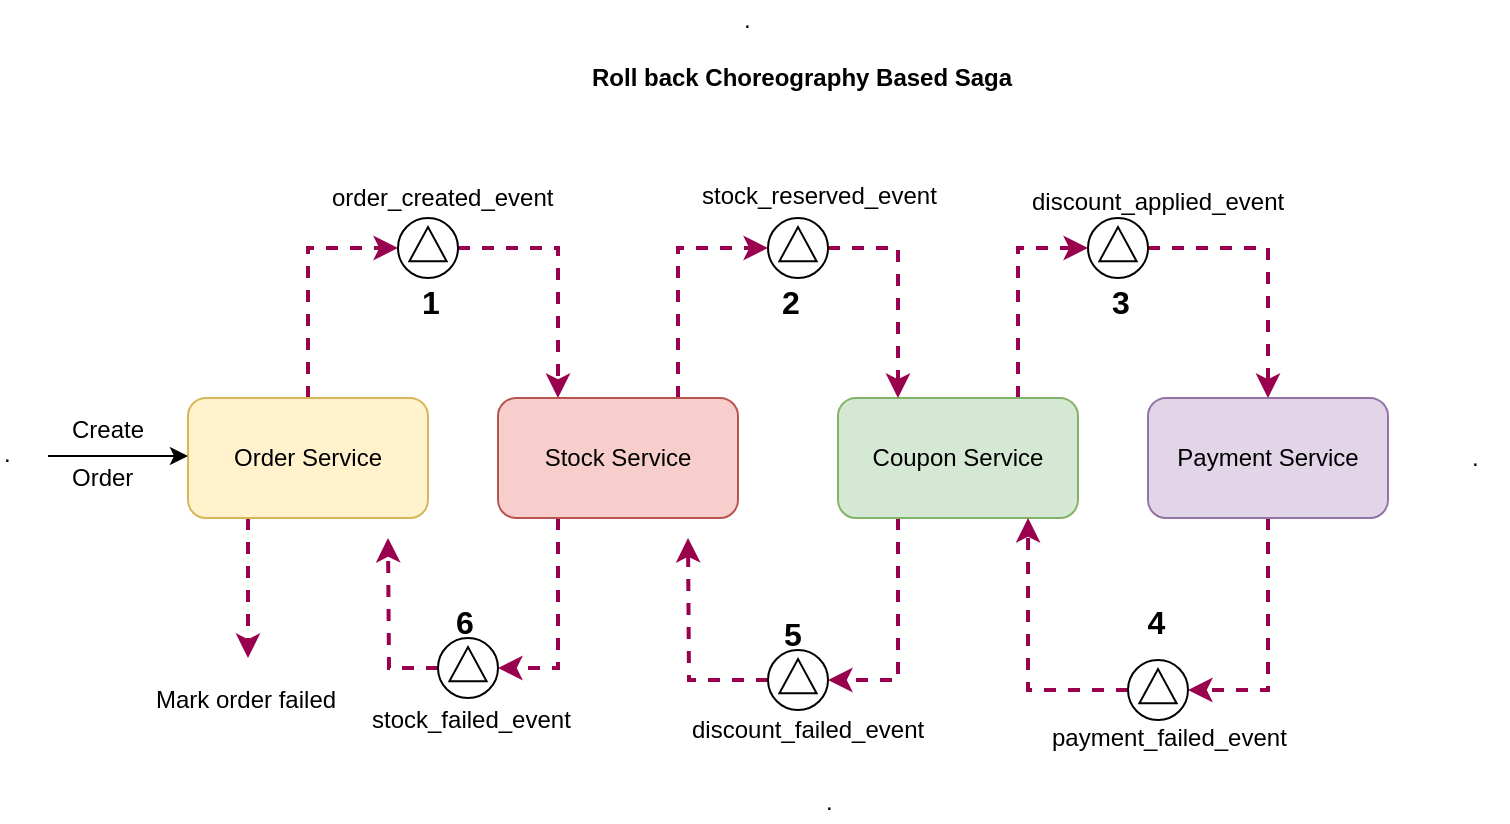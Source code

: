 <mxfile version="10.6.9" type="device"><diagram id="71lcVfkokeOcgrR0b74_" name="Page-1"><mxGraphModel dx="1620" dy="499" grid="1" gridSize="10" guides="1" tooltips="1" connect="1" arrows="1" fold="1" page="1" pageScale="1" pageWidth="827" pageHeight="1169" math="0" shadow="0"><root><mxCell id="0"/><mxCell id="1" parent="0"/><mxCell id="-5dte8vrekmTwR0OdwYh-12" style="edgeStyle=orthogonalEdgeStyle;rounded=0;orthogonalLoop=1;jettySize=auto;html=1;exitX=0.5;exitY=0;exitDx=0;exitDy=0;entryX=0;entryY=0.5;entryDx=0;entryDy=0;strokeColor=#99004D;strokeWidth=2;dashed=1;" parent="1" source="-5dte8vrekmTwR0OdwYh-1" target="-5dte8vrekmTwR0OdwYh-9" edge="1"><mxGeometry relative="1" as="geometry"/></mxCell><mxCell id="7aAwBDtFUuoOLiTneJaj-17" style="edgeStyle=orthogonalEdgeStyle;rounded=0;orthogonalLoop=1;jettySize=auto;html=1;exitX=0.25;exitY=1;exitDx=0;exitDy=0;dashed=1;strokeColor=#99004D;strokeWidth=2;" edge="1" parent="1" source="-5dte8vrekmTwR0OdwYh-1"><mxGeometry relative="1" as="geometry"><mxPoint x="110" y="410" as="targetPoint"/></mxGeometry></mxCell><mxCell id="-5dte8vrekmTwR0OdwYh-1" value="Order Service" style="rounded=1;whiteSpace=wrap;html=1;fillColor=#fff2cc;strokeColor=#d6b656;" parent="1" vertex="1"><mxGeometry x="80" y="280" width="120" height="60" as="geometry"/></mxCell><mxCell id="-5dte8vrekmTwR0OdwYh-19" style="edgeStyle=orthogonalEdgeStyle;rounded=0;orthogonalLoop=1;jettySize=auto;html=1;exitX=0.75;exitY=0;exitDx=0;exitDy=0;entryX=0;entryY=0.5;entryDx=0;entryDy=0;strokeColor=#99004D;strokeWidth=2;dashed=1;" parent="1" source="-5dte8vrekmTwR0OdwYh-2" target="-5dte8vrekmTwR0OdwYh-8" edge="1"><mxGeometry relative="1" as="geometry"/></mxCell><mxCell id="7aAwBDtFUuoOLiTneJaj-5" style="edgeStyle=orthogonalEdgeStyle;rounded=0;orthogonalLoop=1;jettySize=auto;html=1;exitX=0.25;exitY=1;exitDx=0;exitDy=0;entryX=1;entryY=0.5;entryDx=0;entryDy=0;dashed=1;strokeColor=#99004D;strokeWidth=2;" edge="1" parent="1" source="-5dte8vrekmTwR0OdwYh-2" target="7aAwBDtFUuoOLiTneJaj-4"><mxGeometry relative="1" as="geometry"/></mxCell><mxCell id="-5dte8vrekmTwR0OdwYh-2" value="Coupon Service" style="rounded=1;whiteSpace=wrap;html=1;fillColor=#d5e8d4;strokeColor=#82b366;" parent="1" vertex="1"><mxGeometry x="405" y="280" width="120" height="60" as="geometry"/></mxCell><mxCell id="-5dte8vrekmTwR0OdwYh-16" style="edgeStyle=orthogonalEdgeStyle;rounded=0;orthogonalLoop=1;jettySize=auto;html=1;exitX=0.75;exitY=0;exitDx=0;exitDy=0;entryX=0;entryY=0.5;entryDx=0;entryDy=0;strokeColor=#99004D;strokeWidth=2;dashed=1;" parent="1" source="-5dte8vrekmTwR0OdwYh-3" target="-5dte8vrekmTwR0OdwYh-10" edge="1"><mxGeometry relative="1" as="geometry"/></mxCell><mxCell id="7aAwBDtFUuoOLiTneJaj-11" style="edgeStyle=orthogonalEdgeStyle;rounded=0;orthogonalLoop=1;jettySize=auto;html=1;exitX=0.25;exitY=1;exitDx=0;exitDy=0;entryX=1;entryY=0.5;entryDx=0;entryDy=0;dashed=1;strokeColor=#99004D;strokeWidth=2;" edge="1" parent="1" source="-5dte8vrekmTwR0OdwYh-3" target="7aAwBDtFUuoOLiTneJaj-9"><mxGeometry relative="1" as="geometry"/></mxCell><mxCell id="-5dte8vrekmTwR0OdwYh-3" value="Stock Service" style="rounded=1;whiteSpace=wrap;html=1;fillColor=#f8cecc;strokeColor=#b85450;" parent="1" vertex="1"><mxGeometry x="235" y="280" width="120" height="60" as="geometry"/></mxCell><mxCell id="-5dte8vrekmTwR0OdwYh-24" style="edgeStyle=orthogonalEdgeStyle;rounded=0;orthogonalLoop=1;jettySize=auto;html=1;exitX=0.5;exitY=1;exitDx=0;exitDy=0;entryX=1;entryY=0.5;entryDx=0;entryDy=0;strokeColor=#99004D;strokeWidth=2;dashed=1;" parent="1" source="-5dte8vrekmTwR0OdwYh-4" target="-5dte8vrekmTwR0OdwYh-7" edge="1"><mxGeometry relative="1" as="geometry"/></mxCell><mxCell id="-5dte8vrekmTwR0OdwYh-4" value="Payment Service" style="rounded=1;whiteSpace=wrap;html=1;fillColor=#e1d5e7;strokeColor=#9673a6;" parent="1" vertex="1"><mxGeometry x="560" y="280" width="120" height="60" as="geometry"/></mxCell><mxCell id="7aAwBDtFUuoOLiTneJaj-1" style="edgeStyle=orthogonalEdgeStyle;rounded=0;orthogonalLoop=1;jettySize=auto;html=1;exitX=0;exitY=0.5;exitDx=0;exitDy=0;entryX=0.792;entryY=1;entryDx=0;entryDy=0;entryPerimeter=0;strokeWidth=2;strokeColor=#99004D;dashed=1;" edge="1" parent="1" source="-5dte8vrekmTwR0OdwYh-7" target="-5dte8vrekmTwR0OdwYh-2"><mxGeometry relative="1" as="geometry"><mxPoint x="500" y="350" as="targetPoint"/></mxGeometry></mxCell><mxCell id="-5dte8vrekmTwR0OdwYh-7" value="" style="shape=mxgraph.bpmn.shape;html=1;verticalLabelPosition=bottom;labelBackgroundColor=#ffffff;verticalAlign=top;align=center;perimeter=ellipsePerimeter;outlineConnect=0;outline=standard;symbol=signal;" parent="1" vertex="1"><mxGeometry x="550" y="411" width="30" height="30" as="geometry"/></mxCell><mxCell id="-5dte8vrekmTwR0OdwYh-20" style="edgeStyle=orthogonalEdgeStyle;rounded=0;orthogonalLoop=1;jettySize=auto;html=1;exitX=1;exitY=0.5;exitDx=0;exitDy=0;entryX=0.5;entryY=0;entryDx=0;entryDy=0;strokeColor=#99004D;strokeWidth=2;dashed=1;" parent="1" source="-5dte8vrekmTwR0OdwYh-8" target="-5dte8vrekmTwR0OdwYh-4" edge="1"><mxGeometry relative="1" as="geometry"/></mxCell><mxCell id="-5dte8vrekmTwR0OdwYh-8" value="" style="shape=mxgraph.bpmn.shape;html=1;verticalLabelPosition=bottom;labelBackgroundColor=#ffffff;verticalAlign=top;align=center;perimeter=ellipsePerimeter;outlineConnect=0;outline=standard;symbol=signal;" parent="1" vertex="1"><mxGeometry x="530" y="190" width="30" height="30" as="geometry"/></mxCell><mxCell id="-5dte8vrekmTwR0OdwYh-17" style="edgeStyle=orthogonalEdgeStyle;rounded=0;orthogonalLoop=1;jettySize=auto;html=1;exitX=1;exitY=0.5;exitDx=0;exitDy=0;entryX=0.25;entryY=0;entryDx=0;entryDy=0;strokeColor=#99004D;strokeWidth=2;dashed=1;" parent="1" source="-5dte8vrekmTwR0OdwYh-10" target="-5dte8vrekmTwR0OdwYh-2" edge="1"><mxGeometry relative="1" as="geometry"/></mxCell><mxCell id="-5dte8vrekmTwR0OdwYh-10" value="" style="shape=mxgraph.bpmn.shape;html=1;verticalLabelPosition=bottom;labelBackgroundColor=#ffffff;verticalAlign=top;align=center;perimeter=ellipsePerimeter;outlineConnect=0;outline=standard;symbol=signal;" parent="1" vertex="1"><mxGeometry x="370" y="190" width="30" height="30" as="geometry"/></mxCell><mxCell id="-5dte8vrekmTwR0OdwYh-13" style="edgeStyle=orthogonalEdgeStyle;rounded=0;orthogonalLoop=1;jettySize=auto;html=1;exitX=1;exitY=0.5;exitDx=0;exitDy=0;entryX=0.25;entryY=0;entryDx=0;entryDy=0;strokeWidth=2;strokeColor=#99004D;dashed=1;" parent="1" source="-5dte8vrekmTwR0OdwYh-9" target="-5dte8vrekmTwR0OdwYh-3" edge="1"><mxGeometry relative="1" as="geometry"/></mxCell><mxCell id="-5dte8vrekmTwR0OdwYh-9" value="" style="shape=mxgraph.bpmn.shape;html=1;verticalLabelPosition=bottom;labelBackgroundColor=#ffffff;verticalAlign=top;align=center;perimeter=ellipsePerimeter;outlineConnect=0;outline=standard;symbol=signal;" parent="1" vertex="1"><mxGeometry x="185" y="190" width="30" height="30" as="geometry"/></mxCell><mxCell id="-5dte8vrekmTwR0OdwYh-14" value="order_created_event" style="text;html=1;resizable=0;points=[];autosize=1;align=left;verticalAlign=top;spacingTop=-4;" parent="1" vertex="1"><mxGeometry x="150" y="170" width="130" height="20" as="geometry"/></mxCell><mxCell id="-5dte8vrekmTwR0OdwYh-15" value="stock_reserved_event" style="text;html=1;resizable=0;points=[];autosize=1;align=left;verticalAlign=top;spacingTop=-4;" parent="1" vertex="1"><mxGeometry x="335" y="169" width="130" height="20" as="geometry"/></mxCell><mxCell id="-5dte8vrekmTwR0OdwYh-18" value="discount_applied_event" style="text;html=1;resizable=0;points=[];autosize=1;align=left;verticalAlign=top;spacingTop=-4;" parent="1" vertex="1"><mxGeometry x="500" y="172" width="140" height="20" as="geometry"/></mxCell><mxCell id="-5dte8vrekmTwR0OdwYh-25" value="payment_failed_event" style="text;html=1;resizable=0;points=[];autosize=1;align=left;verticalAlign=top;spacingTop=-4;" parent="1" vertex="1"><mxGeometry x="510" y="440" width="130" height="20" as="geometry"/></mxCell><mxCell id="-5dte8vrekmTwR0OdwYh-27" value="&lt;b&gt;&lt;font style=&quot;font-size: 16px&quot;&gt;1&lt;/font&gt;&lt;/b&gt;" style="text;html=1;resizable=0;points=[];autosize=1;align=left;verticalAlign=top;spacingTop=-4;" parent="1" vertex="1"><mxGeometry x="195" y="220" width="20" height="20" as="geometry"/></mxCell><mxCell id="-5dte8vrekmTwR0OdwYh-28" value="&lt;b&gt;&lt;font style=&quot;font-size: 16px&quot;&gt;2&lt;/font&gt;&lt;/b&gt;" style="text;html=1;resizable=0;points=[];autosize=1;align=left;verticalAlign=top;spacingTop=-4;" parent="1" vertex="1"><mxGeometry x="375" y="220" width="20" height="20" as="geometry"/></mxCell><mxCell id="-5dte8vrekmTwR0OdwYh-31" value="&lt;b&gt;&lt;font style=&quot;font-size: 16px&quot;&gt;3&lt;/font&gt;&lt;/b&gt;" style="text;html=1;resizable=0;points=[];autosize=1;align=left;verticalAlign=top;spacingTop=-4;" parent="1" vertex="1"><mxGeometry x="540" y="220" width="20" height="20" as="geometry"/></mxCell><mxCell id="-5dte8vrekmTwR0OdwYh-32" value="&lt;b&gt;&lt;font style=&quot;font-size: 16px&quot;&gt;&amp;nbsp; &amp;nbsp; 4&lt;/font&gt;&lt;/b&gt;" style="text;html=1;resizable=0;points=[];autosize=1;align=left;verticalAlign=top;spacingTop=-4;" parent="1" vertex="1"><mxGeometry x="540" y="380" width="40" height="20" as="geometry"/></mxCell><mxCell id="-5dte8vrekmTwR0OdwYh-33" value="&lt;b&gt;Roll back Choreography Based Saga&lt;/b&gt;" style="text;html=1;resizable=0;points=[];autosize=1;align=left;verticalAlign=top;spacingTop=-4;" parent="1" vertex="1"><mxGeometry x="280" y="110" width="230" height="20" as="geometry"/></mxCell><mxCell id="-5dte8vrekmTwR0OdwYh-34" value="" style="endArrow=classic;html=1;strokeColor=#000000;strokeWidth=1;" parent="1" edge="1"><mxGeometry width="50" height="50" relative="1" as="geometry"><mxPoint x="10" y="309" as="sourcePoint"/><mxPoint x="80" y="309" as="targetPoint"/></mxGeometry></mxCell><mxCell id="-5dte8vrekmTwR0OdwYh-35" value="Create" style="text;html=1;resizable=0;points=[];autosize=1;align=left;verticalAlign=top;spacingTop=-4;" parent="1" vertex="1"><mxGeometry x="20" y="286" width="50" height="20" as="geometry"/></mxCell><mxCell id="-5dte8vrekmTwR0OdwYh-36" value="Order" style="text;html=1;resizable=0;points=[];autosize=1;align=left;verticalAlign=top;spacingTop=-4;" parent="1" vertex="1"><mxGeometry x="20" y="310" width="50" height="20" as="geometry"/></mxCell><mxCell id="-5dte8vrekmTwR0OdwYh-37" value="." style="text;html=1;resizable=0;points=[];autosize=1;align=left;verticalAlign=top;spacingTop=-4;" parent="1" vertex="1"><mxGeometry x="720" y="300" width="20" height="20" as="geometry"/></mxCell><mxCell id="-5dte8vrekmTwR0OdwYh-38" value="." style="text;html=1;resizable=0;points=[];autosize=1;align=left;verticalAlign=top;spacingTop=-4;" parent="1" vertex="1"><mxGeometry x="397" y="472" width="20" height="20" as="geometry"/></mxCell><mxCell id="-5dte8vrekmTwR0OdwYh-39" value="." style="text;html=1;resizable=0;points=[];autosize=1;align=left;verticalAlign=top;spacingTop=-4;" parent="1" vertex="1"><mxGeometry x="356" y="81" width="20" height="20" as="geometry"/></mxCell><mxCell id="-5dte8vrekmTwR0OdwYh-41" value="." style="text;html=1;resizable=0;points=[];autosize=1;align=left;verticalAlign=top;spacingTop=-4;" parent="1" vertex="1"><mxGeometry x="-14" y="298" width="20" height="20" as="geometry"/></mxCell><mxCell id="7aAwBDtFUuoOLiTneJaj-6" style="edgeStyle=orthogonalEdgeStyle;rounded=0;orthogonalLoop=1;jettySize=auto;html=1;exitX=0;exitY=0.5;exitDx=0;exitDy=0;dashed=1;strokeColor=#99004D;strokeWidth=2;" edge="1" parent="1" source="7aAwBDtFUuoOLiTneJaj-4"><mxGeometry relative="1" as="geometry"><mxPoint x="330" y="350" as="targetPoint"/></mxGeometry></mxCell><mxCell id="7aAwBDtFUuoOLiTneJaj-4" value="" style="shape=mxgraph.bpmn.shape;html=1;verticalLabelPosition=bottom;labelBackgroundColor=#ffffff;verticalAlign=top;align=center;perimeter=ellipsePerimeter;outlineConnect=0;outline=standard;symbol=signal;" vertex="1" parent="1"><mxGeometry x="370" y="406" width="30" height="30" as="geometry"/></mxCell><mxCell id="7aAwBDtFUuoOLiTneJaj-7" value="discount_failed_event" style="text;html=1;resizable=0;points=[];autosize=1;align=left;verticalAlign=top;spacingTop=-4;" vertex="1" parent="1"><mxGeometry x="330" y="436" width="130" height="20" as="geometry"/></mxCell><mxCell id="7aAwBDtFUuoOLiTneJaj-8" value="&lt;font style=&quot;font-size: 16px&quot;&gt;&lt;b&gt;5&lt;/b&gt;&lt;/font&gt;" style="text;html=1;resizable=0;points=[];autosize=1;align=left;verticalAlign=top;spacingTop=-4;" vertex="1" parent="1"><mxGeometry x="376" y="386" width="20" height="20" as="geometry"/></mxCell><mxCell id="7aAwBDtFUuoOLiTneJaj-12" style="edgeStyle=orthogonalEdgeStyle;rounded=0;orthogonalLoop=1;jettySize=auto;html=1;exitX=0;exitY=0.5;exitDx=0;exitDy=0;dashed=1;strokeColor=#99004D;strokeWidth=2;" edge="1" parent="1" source="7aAwBDtFUuoOLiTneJaj-9"><mxGeometry relative="1" as="geometry"><mxPoint x="180" y="350" as="targetPoint"/></mxGeometry></mxCell><mxCell id="7aAwBDtFUuoOLiTneJaj-9" value="" style="shape=mxgraph.bpmn.shape;html=1;verticalLabelPosition=bottom;labelBackgroundColor=#ffffff;verticalAlign=top;align=center;perimeter=ellipsePerimeter;outlineConnect=0;outline=standard;symbol=signal;" vertex="1" parent="1"><mxGeometry x="205" y="400" width="30" height="30" as="geometry"/></mxCell><mxCell id="7aAwBDtFUuoOLiTneJaj-10" value="stock_failed_event" style="text;html=1;resizable=0;points=[];autosize=1;align=left;verticalAlign=top;spacingTop=-4;" vertex="1" parent="1"><mxGeometry x="170" y="431" width="110" height="20" as="geometry"/></mxCell><mxCell id="7aAwBDtFUuoOLiTneJaj-16" value="&lt;b&gt;&lt;font style=&quot;font-size: 16px&quot;&gt;6&lt;/font&gt;&lt;/b&gt;" style="text;html=1;resizable=0;points=[];autosize=1;align=left;verticalAlign=top;spacingTop=-4;" vertex="1" parent="1"><mxGeometry x="212" y="380" width="20" height="20" as="geometry"/></mxCell><mxCell id="7aAwBDtFUuoOLiTneJaj-18" value="Mark order failed" style="text;html=1;resizable=0;points=[];autosize=1;align=left;verticalAlign=top;spacingTop=-4;" vertex="1" parent="1"><mxGeometry x="62" y="421" width="110" height="20" as="geometry"/></mxCell></root></mxGraphModel></diagram></mxfile>